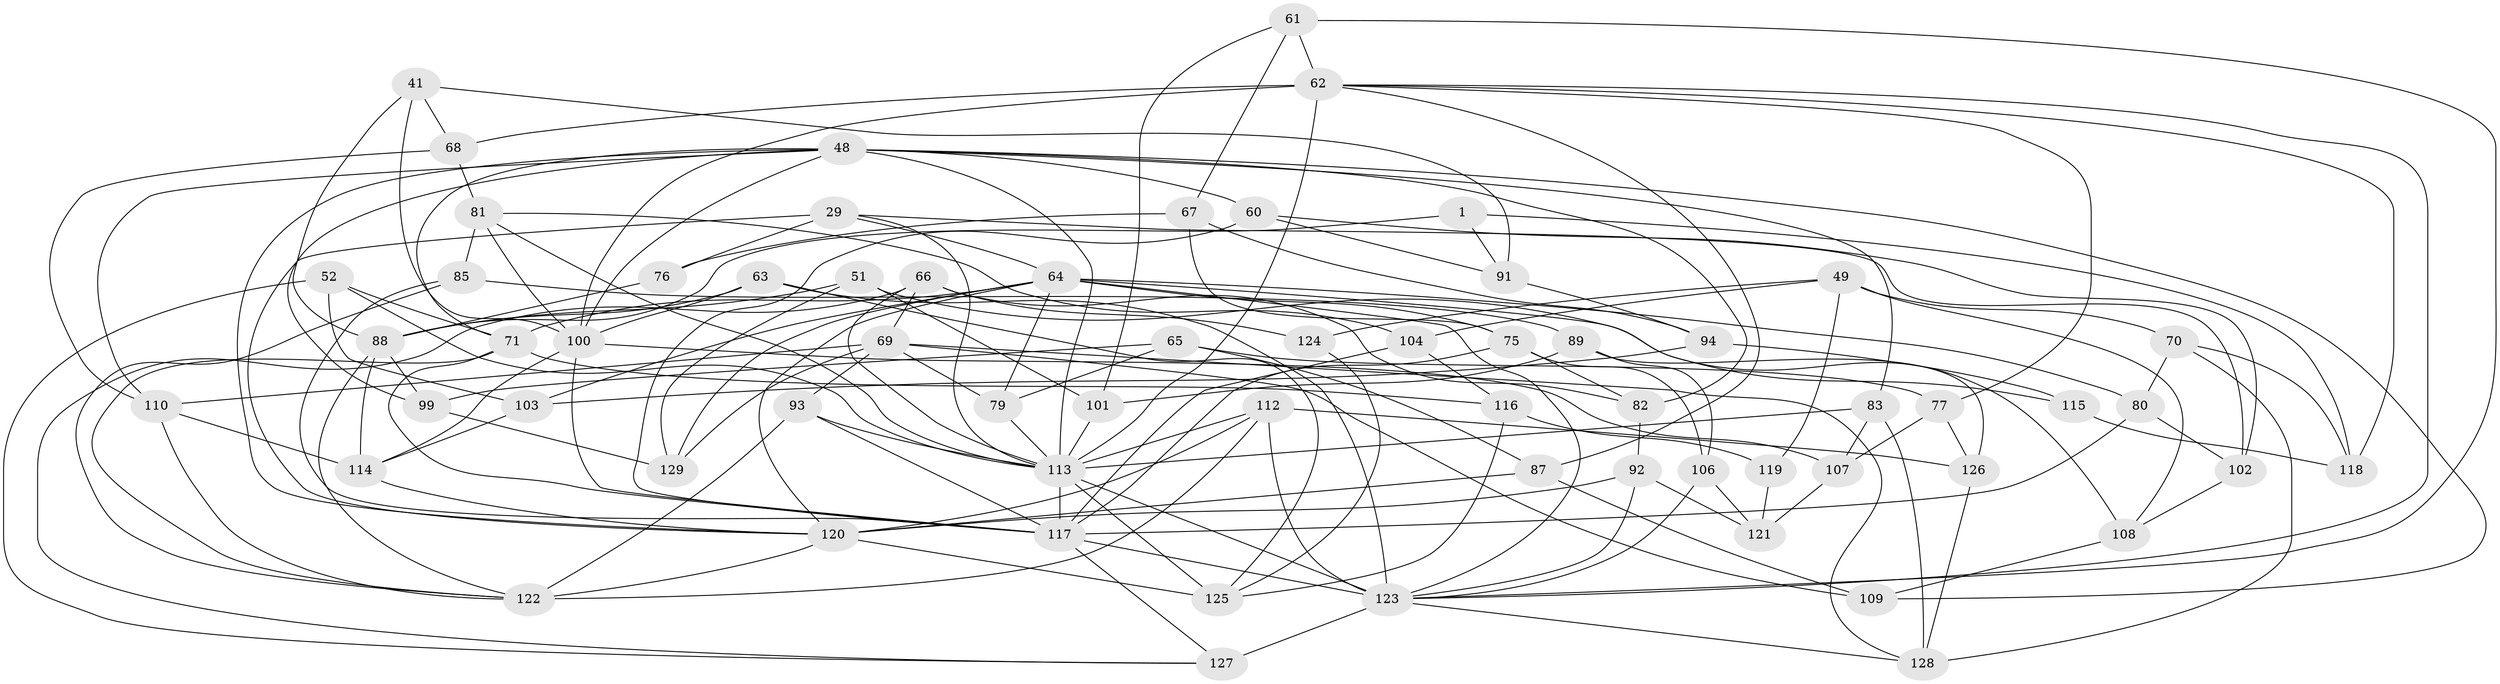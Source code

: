 // original degree distribution, {4: 1.0}
// Generated by graph-tools (version 1.1) at 2025/56/03/09/25 04:56:14]
// undirected, 64 vertices, 161 edges
graph export_dot {
graph [start="1"]
  node [color=gray90,style=filled];
  1;
  29 [super="+7"];
  41;
  48 [super="+13+21+25"];
  49 [super="+33"];
  51;
  52;
  60;
  61;
  62 [super="+50"];
  63;
  64 [super="+12+58"];
  65;
  66 [super="+17"];
  67;
  68;
  69 [super="+5+47"];
  70;
  71 [super="+44"];
  75 [super="+72"];
  76;
  77;
  79;
  80;
  81 [super="+56"];
  82;
  83 [super="+10"];
  85 [super="+57"];
  87;
  88 [super="+39+46"];
  89;
  91;
  92;
  93 [super="+27"];
  94;
  99;
  100 [super="+78+36"];
  101 [super="+45"];
  102;
  103;
  104;
  106;
  107;
  108;
  109;
  110 [super="+86"];
  112 [super="+55"];
  113 [super="+73+38"];
  114 [super="+28"];
  115;
  116;
  117 [super="+96+23+90+105"];
  118 [super="+19"];
  119;
  120 [super="+53+74+95"];
  121;
  122 [super="+97"];
  123 [super="+40+98"];
  124;
  125 [super="+111"];
  126;
  127 [super="+84"];
  128 [super="+4"];
  129;
  1 -- 118 [weight=2];
  1 -- 91;
  1 -- 88;
  29 -- 102;
  29 -- 76 [weight=2];
  29 -- 64;
  29 -- 120;
  29 -- 113;
  41 -- 91;
  41 -- 68;
  41 -- 100;
  41 -- 88;
  48 -- 71;
  48 -- 83 [weight=2];
  48 -- 99;
  48 -- 109;
  48 -- 82;
  48 -- 60;
  48 -- 110;
  48 -- 113;
  48 -- 100;
  48 -- 120 [weight=2];
  49 -- 70;
  49 -- 119 [weight=2];
  49 -- 104;
  49 -- 124;
  49 -- 108;
  51 -- 115;
  51 -- 129;
  51 -- 101;
  51 -- 88;
  52 -- 127;
  52 -- 71;
  52 -- 103;
  52 -- 113;
  60 -- 102;
  60 -- 91;
  60 -- 117;
  61 -- 67;
  61 -- 101;
  61 -- 123;
  61 -- 62;
  62 -- 77;
  62 -- 123;
  62 -- 100 [weight=3];
  62 -- 113;
  62 -- 68;
  62 -- 118;
  62 -- 87;
  63 -- 100;
  63 -- 123;
  63 -- 88;
  63 -- 125;
  64 -- 71 [weight=2];
  64 -- 129;
  64 -- 75;
  64 -- 103;
  64 -- 108;
  64 -- 79;
  64 -- 80;
  64 -- 123 [weight=2];
  64 -- 120;
  65 -- 77;
  65 -- 87;
  65 -- 99;
  65 -- 79;
  66 -- 124 [weight=2];
  66 -- 82;
  66 -- 69;
  66 -- 113;
  66 -- 127;
  67 -- 94;
  67 -- 76;
  67 -- 75;
  68 -- 81;
  68 -- 110;
  69 -- 109;
  69 -- 128;
  69 -- 93 [weight=2];
  69 -- 129;
  69 -- 79;
  69 -- 110;
  70 -- 128;
  70 -- 80;
  70 -- 118;
  71 -- 116;
  71 -- 117 [weight=2];
  71 -- 122;
  75 -- 106;
  75 -- 117 [weight=2];
  75 -- 82;
  76 -- 88;
  77 -- 107;
  77 -- 126;
  79 -- 113;
  80 -- 102;
  80 -- 117;
  81 -- 85 [weight=2];
  81 -- 104;
  81 -- 113;
  81 -- 100;
  82 -- 92;
  83 -- 113;
  83 -- 107;
  83 -- 128 [weight=2];
  85 -- 89;
  85 -- 122 [weight=2];
  85 -- 117;
  87 -- 109;
  87 -- 120;
  88 -- 122;
  88 -- 114;
  88 -- 99;
  89 -- 126;
  89 -- 106;
  89 -- 101;
  91 -- 94;
  92 -- 121;
  92 -- 123;
  92 -- 120;
  93 -- 122 [weight=2];
  93 -- 117;
  93 -- 113;
  94 -- 115;
  94 -- 103;
  99 -- 129;
  100 -- 107;
  100 -- 114;
  100 -- 117 [weight=3];
  101 -- 113 [weight=3];
  102 -- 108;
  103 -- 114;
  104 -- 116;
  104 -- 117;
  106 -- 121;
  106 -- 123;
  107 -- 121;
  108 -- 109;
  110 -- 114 [weight=2];
  110 -- 122;
  112 -- 122;
  112 -- 123 [weight=2];
  112 -- 126;
  112 -- 113;
  112 -- 120;
  113 -- 117 [weight=4];
  113 -- 123 [weight=2];
  113 -- 125;
  114 -- 120;
  115 -- 118 [weight=2];
  116 -- 119;
  116 -- 125;
  117 -- 123;
  117 -- 127;
  119 -- 121;
  120 -- 122 [weight=2];
  120 -- 125 [weight=2];
  123 -- 128;
  123 -- 127 [weight=3];
  124 -- 125;
  126 -- 128;
}
